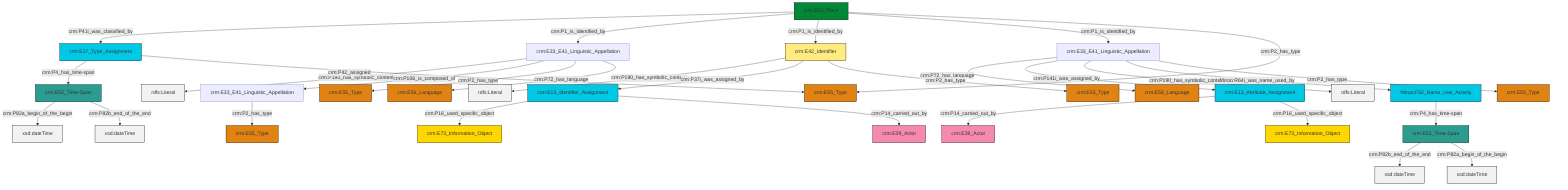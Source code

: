 graph TD
classDef Literal fill:#f2f2f2,stroke:#000000;
classDef CRM_Entity fill:#FFFFFF,stroke:#000000;
classDef Temporal_Entity fill:#00C9E6, stroke:#000000;
classDef Type fill:#E18312, stroke:#000000;
classDef Time-Span fill:#2C9C91, stroke:#000000;
classDef Appellation fill:#FFEB7F, stroke:#000000;
classDef Place fill:#008836, stroke:#000000;
classDef Persistent_Item fill:#B266B2, stroke:#000000;
classDef Conceptual_Object fill:#FFD700, stroke:#000000;
classDef Physical_Thing fill:#D2B48C, stroke:#000000;
classDef Actor fill:#f58aad, stroke:#000000;
classDef PC_Classes fill:#4ce600, stroke:#000000;
classDef Multi fill:#cccccc,stroke:#000000;

4["crm:E17_Type_Assignment"]:::Temporal_Entity -->|crm:P4_has_time-span| 5["crm:E52_Time-Span"]:::Time-Span
6["crm:E13_Attribute_Assignment"]:::Temporal_Entity -->|crm:P14_carried_out_by| 7["crm:E39_Actor"]:::Actor
11["crm:E53_Place"]:::Place -->|crm:P41i_was_classified_by| 4["crm:E17_Type_Assignment"]:::Temporal_Entity
13["crm:E33_E41_Linguistic_Appellation"]:::Default -->|crm:P72_has_language| 9["crm:E56_Language"]:::Type
5["crm:E52_Time-Span"]:::Time-Span -->|crm:P82a_begin_of_the_begin| 15[xsd:dateTime]:::Literal
18["crm:E42_Identifier"]:::Appellation -->|crm:P190_has_symbolic_content| 19[rdfs:Literal]:::Literal
2["crm:E52_Time-Span"]:::Time-Span -->|crm:P82b_end_of_the_end| 20[xsd:dateTime]:::Literal
5["crm:E52_Time-Span"]:::Time-Span -->|crm:P82b_end_of_the_end| 23[xsd:dateTime]:::Literal
18["crm:E42_Identifier"]:::Appellation -->|crm:P37i_was_assigned_by| 24["crm:E15_Identifier_Assignment"]:::Temporal_Entity
29["frbroo:F52_Name_Use_Activity"]:::Temporal_Entity -->|crm:P4_has_time-span| 2["crm:E52_Time-Span"]:::Time-Span
30["crm:E33_E41_Linguistic_Appellation"]:::Default -->|crm:P190_has_symbolic_content| 31[rdfs:Literal]:::Literal
18["crm:E42_Identifier"]:::Appellation -->|crm:P2_has_type| 32["crm:E55_Type"]:::Type
6["crm:E13_Attribute_Assignment"]:::Temporal_Entity -->|crm:P16_used_specific_object| 21["crm:E73_Information_Object"]:::Conceptual_Object
0["crm:E33_E41_Linguistic_Appellation"]:::Default -->|crm:P2_has_type| 36["crm:E55_Type"]:::Type
30["crm:E33_E41_Linguistic_Appellation"]:::Default -->|crm:P106_is_composed_of| 0["crm:E33_E41_Linguistic_Appellation"]:::Default
30["crm:E33_E41_Linguistic_Appellation"]:::Default -->|crm:P2_has_type| 38["crm:E55_Type"]:::Type
2["crm:E52_Time-Span"]:::Time-Span -->|crm:P82a_begin_of_the_begin| 39[xsd:dateTime]:::Literal
24["crm:E15_Identifier_Assignment"]:::Temporal_Entity -->|crm:P16_used_specific_object| 40["crm:E73_Information_Object"]:::Conceptual_Object
4["crm:E17_Type_Assignment"]:::Temporal_Entity -->|crm:P42_assigned| 34["crm:E55_Type"]:::Type
11["crm:E53_Place"]:::Place -->|crm:P1_is_identified_by| 30["crm:E33_E41_Linguistic_Appellation"]:::Default
30["crm:E33_E41_Linguistic_Appellation"]:::Default -->|crm:P72_has_language| 16["crm:E56_Language"]:::Type
11["crm:E53_Place"]:::Place -->|crm:P1_is_identified_by| 18["crm:E42_Identifier"]:::Appellation
11["crm:E53_Place"]:::Place -->|crm:P1_is_identified_by| 13["crm:E33_E41_Linguistic_Appellation"]:::Default
24["crm:E15_Identifier_Assignment"]:::Temporal_Entity -->|crm:P14_carried_out_by| 26["crm:E39_Actor"]:::Actor
13["crm:E33_E41_Linguistic_Appellation"]:::Default -->|crm:P141i_was_assigned_by| 6["crm:E13_Attribute_Assignment"]:::Temporal_Entity
13["crm:E33_E41_Linguistic_Appellation"]:::Default -->|crm:P190_has_symbolic_content| 45[rdfs:Literal]:::Literal
13["crm:E33_E41_Linguistic_Appellation"]:::Default -->|frbroo:R64i_was_name_used_by| 29["frbroo:F52_Name_Use_Activity"]:::Temporal_Entity
13["crm:E33_E41_Linguistic_Appellation"]:::Default -->|crm:P2_has_type| 47["crm:E55_Type"]:::Type
11["crm:E53_Place"]:::Place -->|crm:P2_has_type| 34["crm:E55_Type"]:::Type